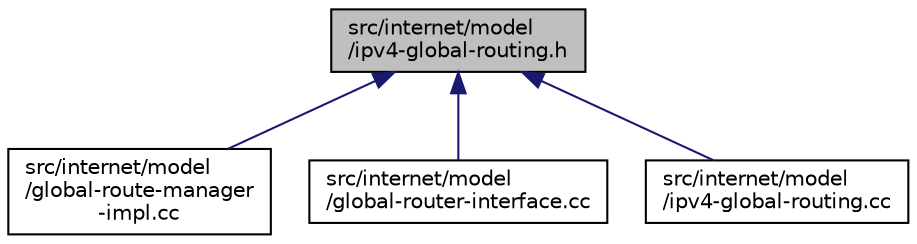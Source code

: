 digraph "src/internet/model/ipv4-global-routing.h"
{
 // LATEX_PDF_SIZE
  edge [fontname="Helvetica",fontsize="10",labelfontname="Helvetica",labelfontsize="10"];
  node [fontname="Helvetica",fontsize="10",shape=record];
  Node1 [label="src/internet/model\l/ipv4-global-routing.h",height=0.2,width=0.4,color="black", fillcolor="grey75", style="filled", fontcolor="black",tooltip=" "];
  Node1 -> Node2 [dir="back",color="midnightblue",fontsize="10",style="solid",fontname="Helvetica"];
  Node2 [label="src/internet/model\l/global-route-manager\l-impl.cc",height=0.2,width=0.4,color="black", fillcolor="white", style="filled",URL="$global-route-manager-impl_8cc.html",tooltip=" "];
  Node1 -> Node3 [dir="back",color="midnightblue",fontsize="10",style="solid",fontname="Helvetica"];
  Node3 [label="src/internet/model\l/global-router-interface.cc",height=0.2,width=0.4,color="black", fillcolor="white", style="filled",URL="$global-router-interface_8cc.html",tooltip=" "];
  Node1 -> Node4 [dir="back",color="midnightblue",fontsize="10",style="solid",fontname="Helvetica"];
  Node4 [label="src/internet/model\l/ipv4-global-routing.cc",height=0.2,width=0.4,color="black", fillcolor="white", style="filled",URL="$ipv4-global-routing_8cc.html",tooltip=" "];
}
